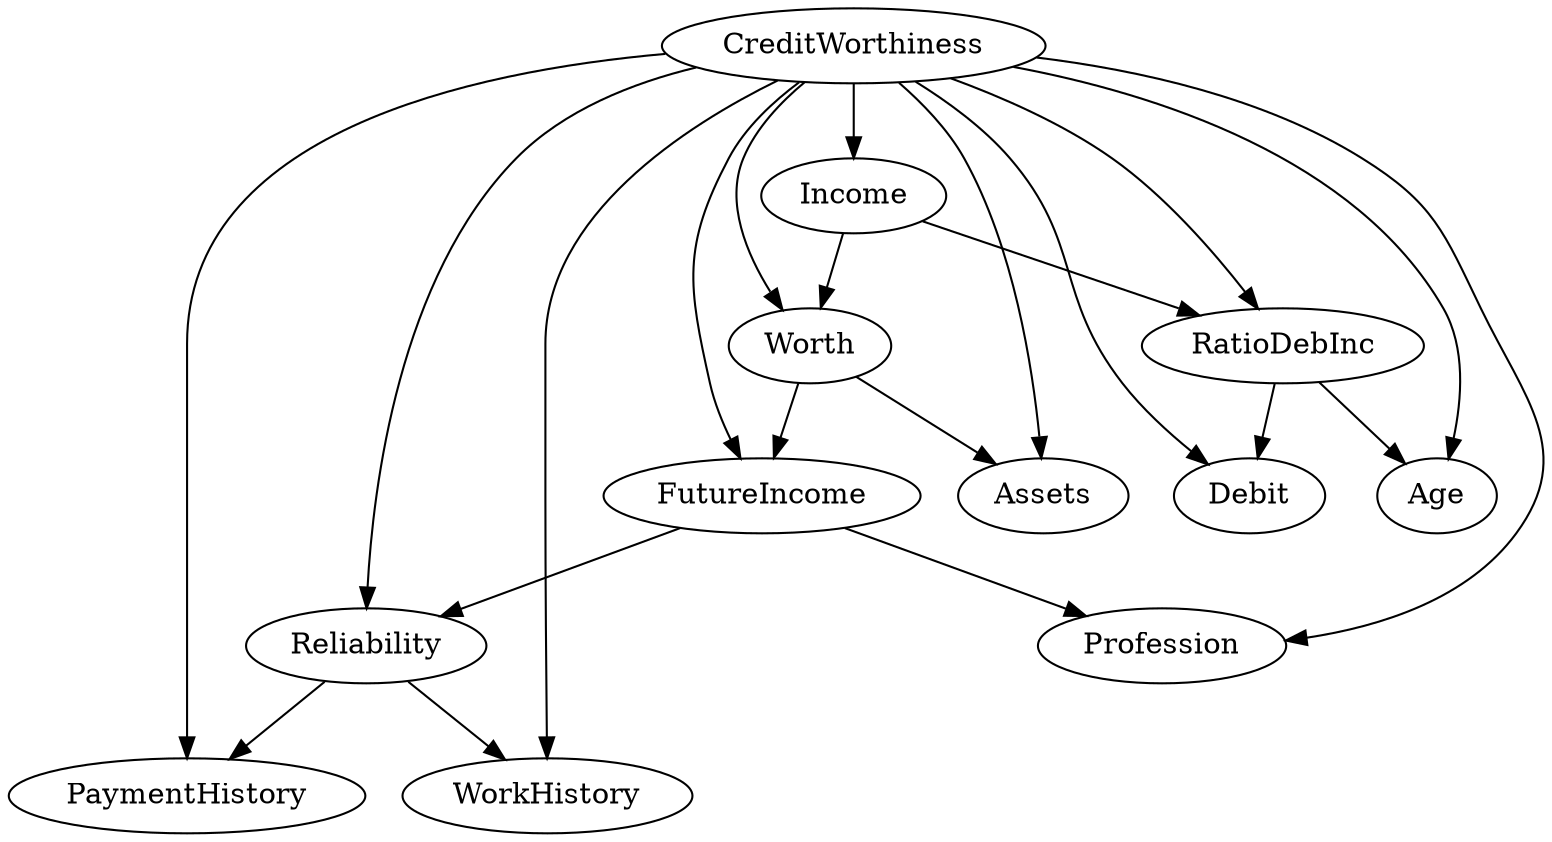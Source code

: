 digraph {
CreditWorthiness->PaymentHistory
Reliability->PaymentHistory
CreditWorthiness->WorkHistory
Reliability->WorkHistory
CreditWorthiness->Reliability
FutureIncome->Reliability
CreditWorthiness->Debit
RatioDebInc->Debit
CreditWorthiness->Income
CreditWorthiness->RatioDebInc
Income->RatioDebInc
CreditWorthiness->Assets
Worth->Assets
CreditWorthiness->Worth
Income->Worth
CreditWorthiness->Profession
FutureIncome->Profession
CreditWorthiness->FutureIncome
Worth->FutureIncome
CreditWorthiness->Age
RatioDebInc->Age
}
